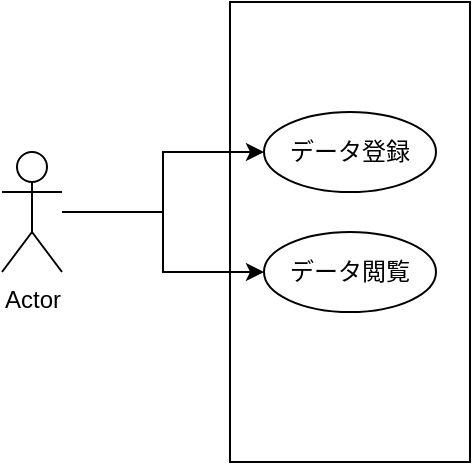 <mxfile version="20.0.1" type="github">
  <diagram id="o4JngrY0jF1UgiA8Ctls" name="Page-1">
    <mxGraphModel dx="582" dy="404" grid="1" gridSize="10" guides="1" tooltips="1" connect="1" arrows="1" fold="1" page="1" pageScale="1" pageWidth="827" pageHeight="1169" math="0" shadow="0">
      <root>
        <mxCell id="0" />
        <mxCell id="1" parent="0" />
        <mxCell id="WxFAZQafJ7xsEzL1qmsG-2" value="" style="rounded=0;whiteSpace=wrap;html=1;" vertex="1" parent="1">
          <mxGeometry x="294" y="145" width="120" height="230" as="geometry" />
        </mxCell>
        <mxCell id="WxFAZQafJ7xsEzL1qmsG-7" style="edgeStyle=orthogonalEdgeStyle;rounded=0;orthogonalLoop=1;jettySize=auto;html=1;" edge="1" parent="1" source="WxFAZQafJ7xsEzL1qmsG-1" target="WxFAZQafJ7xsEzL1qmsG-5">
          <mxGeometry relative="1" as="geometry" />
        </mxCell>
        <mxCell id="WxFAZQafJ7xsEzL1qmsG-8" style="edgeStyle=orthogonalEdgeStyle;rounded=0;orthogonalLoop=1;jettySize=auto;html=1;entryX=0;entryY=0.5;entryDx=0;entryDy=0;" edge="1" parent="1" source="WxFAZQafJ7xsEzL1qmsG-1" target="WxFAZQafJ7xsEzL1qmsG-6">
          <mxGeometry relative="1" as="geometry" />
        </mxCell>
        <mxCell id="WxFAZQafJ7xsEzL1qmsG-1" value="Actor" style="shape=umlActor;verticalLabelPosition=bottom;verticalAlign=top;html=1;outlineConnect=0;" vertex="1" parent="1">
          <mxGeometry x="180" y="220" width="30" height="60" as="geometry" />
        </mxCell>
        <mxCell id="WxFAZQafJ7xsEzL1qmsG-5" value="データ登録" style="ellipse;whiteSpace=wrap;html=1;" vertex="1" parent="1">
          <mxGeometry x="311" y="200" width="86" height="40" as="geometry" />
        </mxCell>
        <mxCell id="WxFAZQafJ7xsEzL1qmsG-6" value="データ閲覧" style="ellipse;whiteSpace=wrap;html=1;" vertex="1" parent="1">
          <mxGeometry x="311" y="260" width="86" height="40" as="geometry" />
        </mxCell>
      </root>
    </mxGraphModel>
  </diagram>
</mxfile>
